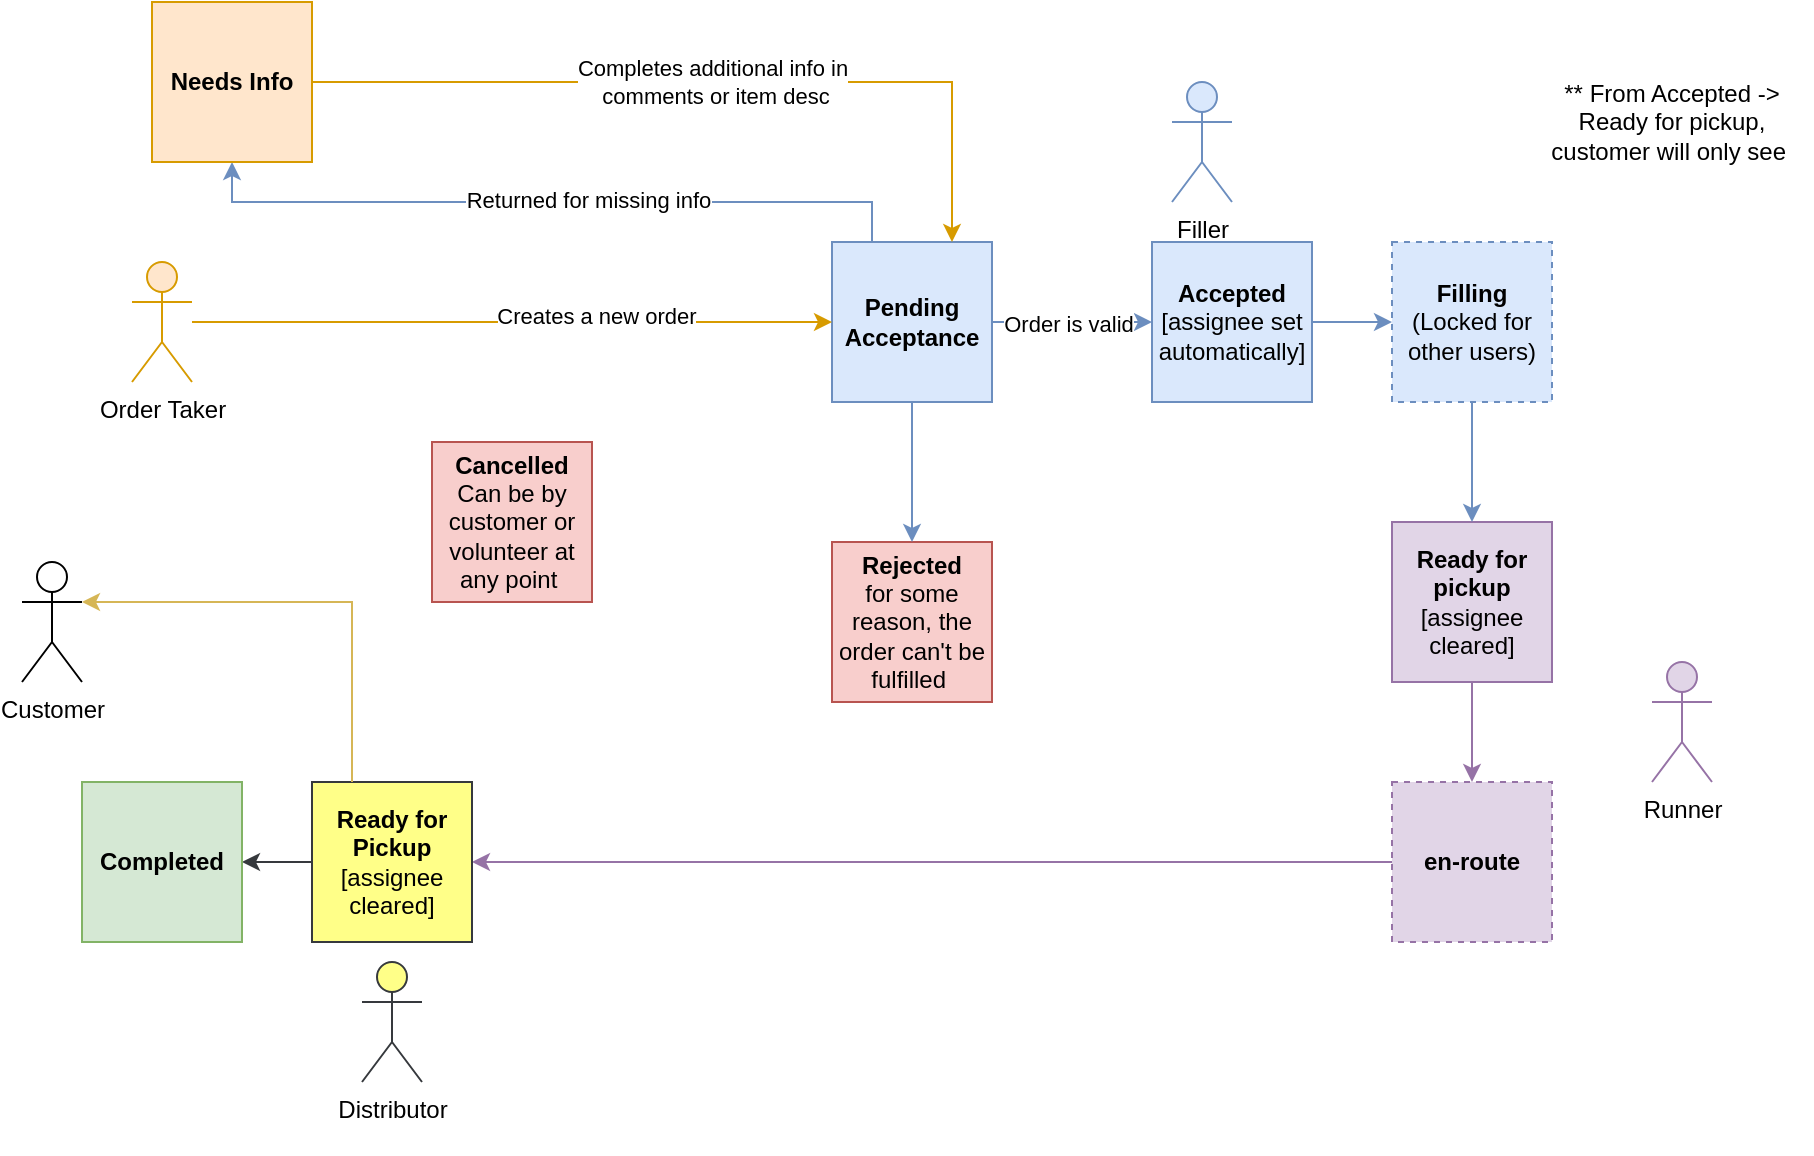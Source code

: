 <mxfile version="24.7.1" type="google">
  <diagram name="Page-1" id="5M4zHc-uWJ6hl42Y27PR">
    <mxGraphModel dx="1804" dy="615" grid="1" gridSize="10" guides="1" tooltips="1" connect="1" arrows="1" fold="1" page="1" pageScale="1" pageWidth="850" pageHeight="1100" math="0" shadow="0">
      <root>
        <mxCell id="0" />
        <mxCell id="1" parent="0" />
        <mxCell id="ijFCYhFOQf2MVRpxXwz0-10" style="edgeStyle=orthogonalEdgeStyle;rounded=0;orthogonalLoop=1;jettySize=auto;html=1;entryX=0.5;entryY=1;entryDx=0;entryDy=0;exitX=0.25;exitY=0;exitDx=0;exitDy=0;fillColor=#dae8fc;strokeColor=#6c8ebf;" parent="1" source="ijFCYhFOQf2MVRpxXwz0-1" target="ijFCYhFOQf2MVRpxXwz0-9" edge="1">
          <mxGeometry relative="1" as="geometry" />
        </mxCell>
        <mxCell id="ijFCYhFOQf2MVRpxXwz0-12" value="Returned for missing info" style="edgeLabel;html=1;align=center;verticalAlign=middle;resizable=0;points=[];" parent="ijFCYhFOQf2MVRpxXwz0-10" vertex="1" connectable="0">
          <mxGeometry x="-0.1" y="-1" relative="1" as="geometry">
            <mxPoint as="offset" />
          </mxGeometry>
        </mxCell>
        <mxCell id="ijFCYhFOQf2MVRpxXwz0-14" style="edgeStyle=orthogonalEdgeStyle;rounded=0;orthogonalLoop=1;jettySize=auto;html=1;entryX=0;entryY=0.5;entryDx=0;entryDy=0;fillColor=#dae8fc;strokeColor=#6c8ebf;" parent="1" source="ijFCYhFOQf2MVRpxXwz0-1" target="ijFCYhFOQf2MVRpxXwz0-13" edge="1">
          <mxGeometry relative="1" as="geometry" />
        </mxCell>
        <mxCell id="ijFCYhFOQf2MVRpxXwz0-15" value="Order is valid" style="edgeLabel;html=1;align=center;verticalAlign=middle;resizable=0;points=[];" parent="ijFCYhFOQf2MVRpxXwz0-14" vertex="1" connectable="0">
          <mxGeometry x="-0.05" y="-1" relative="1" as="geometry">
            <mxPoint as="offset" />
          </mxGeometry>
        </mxCell>
        <mxCell id="ijFCYhFOQf2MVRpxXwz0-1" value="Pending Acceptance" style="whiteSpace=wrap;html=1;aspect=fixed;fillColor=#dae8fc;strokeColor=#6c8ebf;fontStyle=1" parent="1" vertex="1">
          <mxGeometry x="360" y="140" width="80" height="80" as="geometry" />
        </mxCell>
        <mxCell id="ijFCYhFOQf2MVRpxXwz0-6" style="edgeStyle=orthogonalEdgeStyle;rounded=0;orthogonalLoop=1;jettySize=auto;html=1;entryX=0;entryY=0.5;entryDx=0;entryDy=0;fillColor=#ffe6cc;strokeColor=#d79b00;" parent="1" source="ijFCYhFOQf2MVRpxXwz0-3" target="ijFCYhFOQf2MVRpxXwz0-1" edge="1">
          <mxGeometry relative="1" as="geometry" />
        </mxCell>
        <mxCell id="ijFCYhFOQf2MVRpxXwz0-7" value="Creates a new order" style="edgeLabel;html=1;align=center;verticalAlign=middle;resizable=0;points=[];" parent="ijFCYhFOQf2MVRpxXwz0-6" vertex="1" connectable="0">
          <mxGeometry x="0.264" y="3" relative="1" as="geometry">
            <mxPoint as="offset" />
          </mxGeometry>
        </mxCell>
        <mxCell id="ijFCYhFOQf2MVRpxXwz0-3" value="Order Taker&lt;div&gt;&lt;br&gt;&lt;/div&gt;" style="shape=umlActor;verticalLabelPosition=bottom;verticalAlign=top;html=1;outlineConnect=0;fillColor=#ffe6cc;strokeColor=#d79b00;" parent="1" vertex="1">
          <mxGeometry x="10" y="150" width="30" height="60" as="geometry" />
        </mxCell>
        <mxCell id="ijFCYhFOQf2MVRpxXwz0-11" value="Completes additional info in&lt;div&gt;&amp;nbsp;comments or item desc&lt;/div&gt;" style="edgeStyle=orthogonalEdgeStyle;rounded=0;orthogonalLoop=1;jettySize=auto;html=1;entryX=0.75;entryY=0;entryDx=0;entryDy=0;fillColor=#ffe6cc;strokeColor=#d79b00;" parent="1" source="ijFCYhFOQf2MVRpxXwz0-9" target="ijFCYhFOQf2MVRpxXwz0-1" edge="1">
          <mxGeometry relative="1" as="geometry" />
        </mxCell>
        <mxCell id="ijFCYhFOQf2MVRpxXwz0-9" value="Needs Info" style="whiteSpace=wrap;html=1;aspect=fixed;fillColor=#ffe6cc;strokeColor=#d79b00;fontStyle=1" parent="1" vertex="1">
          <mxGeometry x="20" y="20" width="80" height="80" as="geometry" />
        </mxCell>
        <mxCell id="ijFCYhFOQf2MVRpxXwz0-17" style="edgeStyle=orthogonalEdgeStyle;rounded=0;orthogonalLoop=1;jettySize=auto;html=1;fillColor=#dae8fc;strokeColor=#6c8ebf;" parent="1" source="ijFCYhFOQf2MVRpxXwz0-13" target="ijFCYhFOQf2MVRpxXwz0-23" edge="1">
          <mxGeometry relative="1" as="geometry" />
        </mxCell>
        <mxCell id="ijFCYhFOQf2MVRpxXwz0-13" value="Accepted&lt;div&gt;&lt;span style=&quot;font-weight: 400;&quot;&gt;[assignee set automatically]&lt;/span&gt;&lt;br&gt;&lt;/div&gt;" style="whiteSpace=wrap;html=1;aspect=fixed;fillColor=#dae8fc;strokeColor=#6c8ebf;fontStyle=1" parent="1" vertex="1">
          <mxGeometry x="520" y="140" width="80" height="80" as="geometry" />
        </mxCell>
        <mxCell id="ijFCYhFOQf2MVRpxXwz0-20" value="" style="edgeStyle=orthogonalEdgeStyle;rounded=0;orthogonalLoop=1;jettySize=auto;html=1;fillColor=#e1d5e7;strokeColor=#9673a6;" parent="1" source="ijFCYhFOQf2MVRpxXwz0-16" target="ijFCYhFOQf2MVRpxXwz0-19" edge="1">
          <mxGeometry relative="1" as="geometry" />
        </mxCell>
        <mxCell id="ijFCYhFOQf2MVRpxXwz0-16" value="Ready for pickup&lt;div&gt;&lt;span style=&quot;font-weight: normal;&quot;&gt;[assignee cleared]&lt;/span&gt;&lt;/div&gt;" style="whiteSpace=wrap;html=1;aspect=fixed;fillColor=#e1d5e7;strokeColor=#9673a6;fontStyle=1" parent="1" vertex="1">
          <mxGeometry x="640" y="280" width="80" height="80" as="geometry" />
        </mxCell>
        <mxCell id="ijFCYhFOQf2MVRpxXwz0-25" style="edgeStyle=orthogonalEdgeStyle;rounded=0;orthogonalLoop=1;jettySize=auto;html=1;entryX=1;entryY=0.5;entryDx=0;entryDy=0;fillColor=#e1d5e7;strokeColor=#9673a6;exitX=0;exitY=0.5;exitDx=0;exitDy=0;" parent="1" source="ijFCYhFOQf2MVRpxXwz0-19" target="ijFCYhFOQf2MVRpxXwz0-22" edge="1">
          <mxGeometry relative="1" as="geometry" />
        </mxCell>
        <mxCell id="ijFCYhFOQf2MVRpxXwz0-19" value="en-route" style="whiteSpace=wrap;html=1;aspect=fixed;dashed=1;fillColor=#e1d5e7;strokeColor=#9673a6;fontStyle=1" parent="1" vertex="1">
          <mxGeometry x="640" y="410" width="80" height="80" as="geometry" />
        </mxCell>
        <mxCell id="ijFCYhFOQf2MVRpxXwz0-28" value="" style="edgeStyle=orthogonalEdgeStyle;rounded=0;orthogonalLoop=1;jettySize=auto;html=1;fillColor=#ffff88;strokeColor=#36393d;" parent="1" source="ijFCYhFOQf2MVRpxXwz0-22" target="ijFCYhFOQf2MVRpxXwz0-27" edge="1">
          <mxGeometry relative="1" as="geometry" />
        </mxCell>
        <mxCell id="ijFCYhFOQf2MVRpxXwz0-22" value="Ready for Pickup&lt;div&gt;&lt;span style=&quot;font-weight: 400;&quot;&gt;[assignee cleared]&lt;/span&gt;&lt;br&gt;&lt;/div&gt;" style="whiteSpace=wrap;html=1;aspect=fixed;fillColor=#ffff88;strokeColor=#36393d;fontStyle=1" parent="1" vertex="1">
          <mxGeometry x="100" y="410" width="80" height="80" as="geometry" />
        </mxCell>
        <mxCell id="ijFCYhFOQf2MVRpxXwz0-24" style="edgeStyle=orthogonalEdgeStyle;rounded=0;orthogonalLoop=1;jettySize=auto;html=1;entryX=0.5;entryY=0;entryDx=0;entryDy=0;fillColor=#dae8fc;strokeColor=#6c8ebf;" parent="1" source="ijFCYhFOQf2MVRpxXwz0-23" target="ijFCYhFOQf2MVRpxXwz0-16" edge="1">
          <mxGeometry relative="1" as="geometry" />
        </mxCell>
        <mxCell id="ijFCYhFOQf2MVRpxXwz0-23" value="&lt;b&gt;Filling&lt;/b&gt;&lt;div&gt;(Locked for other users)&lt;/div&gt;" style="whiteSpace=wrap;html=1;aspect=fixed;dashed=1;fillColor=#dae8fc;strokeColor=#6c8ebf;" parent="1" vertex="1">
          <mxGeometry x="640" y="140" width="80" height="80" as="geometry" />
        </mxCell>
        <mxCell id="ijFCYhFOQf2MVRpxXwz0-27" value="Completed" style="whiteSpace=wrap;html=1;aspect=fixed;fillColor=#d5e8d4;strokeColor=#82b366;fontStyle=1" parent="1" vertex="1">
          <mxGeometry x="-15" y="410" width="80" height="80" as="geometry" />
        </mxCell>
        <mxCell id="ijFCYhFOQf2MVRpxXwz0-29" value="&lt;b&gt;Rejected&lt;/b&gt;&lt;div&gt;for some reason, the order can&#39;t be fulfilled&amp;nbsp;&lt;/div&gt;" style="whiteSpace=wrap;html=1;aspect=fixed;fillColor=#f8cecc;strokeColor=#b85450;" parent="1" vertex="1">
          <mxGeometry x="360" y="290" width="80" height="80" as="geometry" />
        </mxCell>
        <mxCell id="ijFCYhFOQf2MVRpxXwz0-30" style="edgeStyle=orthogonalEdgeStyle;rounded=0;orthogonalLoop=1;jettySize=auto;html=1;entryX=0.5;entryY=0;entryDx=0;entryDy=0;fillColor=#dae8fc;strokeColor=#6c8ebf;" parent="1" source="ijFCYhFOQf2MVRpxXwz0-1" target="ijFCYhFOQf2MVRpxXwz0-29" edge="1">
          <mxGeometry relative="1" as="geometry" />
        </mxCell>
        <mxCell id="ijFCYhFOQf2MVRpxXwz0-31" value="&lt;b&gt;Cancelled&lt;/b&gt;&lt;br&gt;Can be by customer or volunteer at any point&amp;nbsp;" style="whiteSpace=wrap;html=1;aspect=fixed;fillColor=#f8cecc;strokeColor=#b85450;" parent="1" vertex="1">
          <mxGeometry x="160" y="240" width="80" height="80" as="geometry" />
        </mxCell>
        <mxCell id="ijFCYhFOQf2MVRpxXwz0-33" value="Filler" style="shape=umlActor;verticalLabelPosition=bottom;verticalAlign=top;html=1;outlineConnect=0;fillColor=#dae8fc;strokeColor=#6c8ebf;" parent="1" vertex="1">
          <mxGeometry x="530" y="60" width="30" height="60" as="geometry" />
        </mxCell>
        <mxCell id="ijFCYhFOQf2MVRpxXwz0-34" value="Runner" style="shape=umlActor;verticalLabelPosition=bottom;verticalAlign=top;html=1;outlineConnect=0;fillColor=#e1d5e7;strokeColor=#9673a6;" parent="1" vertex="1">
          <mxGeometry x="770" y="350" width="30" height="60" as="geometry" />
        </mxCell>
        <mxCell id="ijFCYhFOQf2MVRpxXwz0-35" value="Distributor&lt;div&gt;&lt;br&gt;&lt;/div&gt;" style="shape=umlActor;verticalLabelPosition=bottom;verticalAlign=top;html=1;outlineConnect=0;fillColor=#ffff88;strokeColor=#36393d;" parent="1" vertex="1">
          <mxGeometry x="125" y="500" width="30" height="60" as="geometry" />
        </mxCell>
        <mxCell id="ijFCYhFOQf2MVRpxXwz0-45" value="Customer" style="shape=umlActor;verticalLabelPosition=bottom;verticalAlign=top;html=1;outlineConnect=0;" parent="1" vertex="1">
          <mxGeometry x="-45" y="300" width="30" height="60" as="geometry" />
        </mxCell>
        <mxCell id="ijFCYhFOQf2MVRpxXwz0-46" style="edgeStyle=orthogonalEdgeStyle;rounded=0;orthogonalLoop=1;jettySize=auto;html=1;entryX=1;entryY=0.333;entryDx=0;entryDy=0;entryPerimeter=0;exitX=0.25;exitY=0;exitDx=0;exitDy=0;fillColor=#fff2cc;strokeColor=#d6b656;" parent="1" source="ijFCYhFOQf2MVRpxXwz0-22" target="ijFCYhFOQf2MVRpxXwz0-45" edge="1">
          <mxGeometry relative="1" as="geometry" />
        </mxCell>
        <mxCell id="ijFCYhFOQf2MVRpxXwz0-47" value="** From Accepted -&amp;gt; Ready for pickup, customer will only see&amp;nbsp;" style="text;html=1;align=center;verticalAlign=middle;whiteSpace=wrap;rounded=0;" parent="1" vertex="1">
          <mxGeometry x="710" y="30" width="140" height="100" as="geometry" />
        </mxCell>
      </root>
    </mxGraphModel>
  </diagram>
</mxfile>
